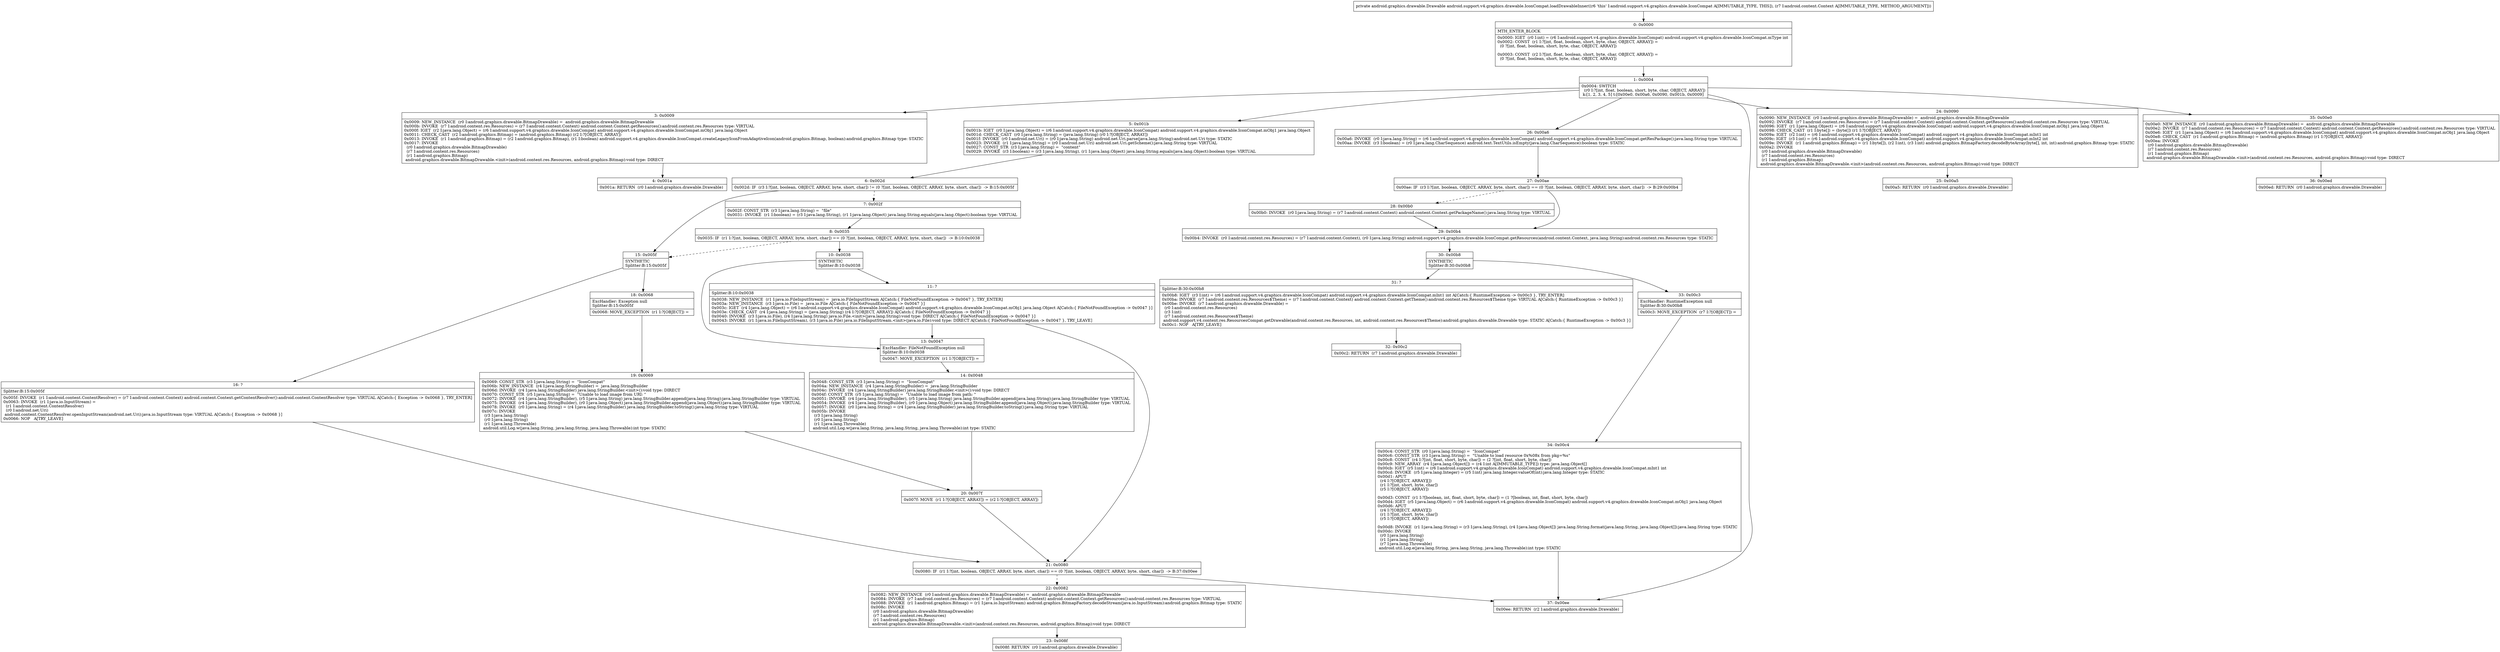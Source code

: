 digraph "CFG forandroid.support.v4.graphics.drawable.IconCompat.loadDrawableInner(Landroid\/content\/Context;)Landroid\/graphics\/drawable\/Drawable;" {
Node_0 [shape=record,label="{0\:\ 0x0000|MTH_ENTER_BLOCK\l|0x0000: IGET  (r0 I:int) = (r6 I:android.support.v4.graphics.drawable.IconCompat) android.support.v4.graphics.drawable.IconCompat.mType int \l0x0002: CONST  (r1 I:?[int, float, boolean, short, byte, char, OBJECT, ARRAY]) = \l  (0 ?[int, float, boolean, short, byte, char, OBJECT, ARRAY])\l \l0x0003: CONST  (r2 I:?[int, float, boolean, short, byte, char, OBJECT, ARRAY]) = \l  (0 ?[int, float, boolean, short, byte, char, OBJECT, ARRAY])\l \l}"];
Node_1 [shape=record,label="{1\:\ 0x0004|0x0004: SWITCH  \l  (r0 I:?[int, float, boolean, short, byte, char, OBJECT, ARRAY])\l k:[1, 2, 3, 4, 5] t:[0x00e0, 0x00a6, 0x0090, 0x001b, 0x0009] \l}"];
Node_3 [shape=record,label="{3\:\ 0x0009|0x0009: NEW_INSTANCE  (r0 I:android.graphics.drawable.BitmapDrawable) =  android.graphics.drawable.BitmapDrawable \l0x000b: INVOKE  (r7 I:android.content.res.Resources) = (r7 I:android.content.Context) android.content.Context.getResources():android.content.res.Resources type: VIRTUAL \l0x000f: IGET  (r2 I:java.lang.Object) = (r6 I:android.support.v4.graphics.drawable.IconCompat) android.support.v4.graphics.drawable.IconCompat.mObj1 java.lang.Object \l0x0011: CHECK_CAST  (r2 I:android.graphics.Bitmap) = (android.graphics.Bitmap) (r2 I:?[OBJECT, ARRAY]) \l0x0013: INVOKE  (r1 I:android.graphics.Bitmap) = (r2 I:android.graphics.Bitmap), (r1 I:boolean) android.support.v4.graphics.drawable.IconCompat.createLegacyIconFromAdaptiveIcon(android.graphics.Bitmap, boolean):android.graphics.Bitmap type: STATIC \l0x0017: INVOKE  \l  (r0 I:android.graphics.drawable.BitmapDrawable)\l  (r7 I:android.content.res.Resources)\l  (r1 I:android.graphics.Bitmap)\l android.graphics.drawable.BitmapDrawable.\<init\>(android.content.res.Resources, android.graphics.Bitmap):void type: DIRECT \l}"];
Node_4 [shape=record,label="{4\:\ 0x001a|0x001a: RETURN  (r0 I:android.graphics.drawable.Drawable) \l}"];
Node_5 [shape=record,label="{5\:\ 0x001b|0x001b: IGET  (r0 I:java.lang.Object) = (r6 I:android.support.v4.graphics.drawable.IconCompat) android.support.v4.graphics.drawable.IconCompat.mObj1 java.lang.Object \l0x001d: CHECK_CAST  (r0 I:java.lang.String) = (java.lang.String) (r0 I:?[OBJECT, ARRAY]) \l0x001f: INVOKE  (r0 I:android.net.Uri) = (r0 I:java.lang.String) android.net.Uri.parse(java.lang.String):android.net.Uri type: STATIC \l0x0023: INVOKE  (r1 I:java.lang.String) = (r0 I:android.net.Uri) android.net.Uri.getScheme():java.lang.String type: VIRTUAL \l0x0027: CONST_STR  (r3 I:java.lang.String) =  \"content\" \l0x0029: INVOKE  (r3 I:boolean) = (r3 I:java.lang.String), (r1 I:java.lang.Object) java.lang.String.equals(java.lang.Object):boolean type: VIRTUAL \l}"];
Node_6 [shape=record,label="{6\:\ 0x002d|0x002d: IF  (r3 I:?[int, boolean, OBJECT, ARRAY, byte, short, char]) != (0 ?[int, boolean, OBJECT, ARRAY, byte, short, char])  \-\> B:15:0x005f \l}"];
Node_7 [shape=record,label="{7\:\ 0x002f|0x002f: CONST_STR  (r3 I:java.lang.String) =  \"file\" \l0x0031: INVOKE  (r1 I:boolean) = (r3 I:java.lang.String), (r1 I:java.lang.Object) java.lang.String.equals(java.lang.Object):boolean type: VIRTUAL \l}"];
Node_8 [shape=record,label="{8\:\ 0x0035|0x0035: IF  (r1 I:?[int, boolean, OBJECT, ARRAY, byte, short, char]) == (0 ?[int, boolean, OBJECT, ARRAY, byte, short, char])  \-\> B:10:0x0038 \l}"];
Node_10 [shape=record,label="{10\:\ 0x0038|SYNTHETIC\lSplitter:B:10:0x0038\l}"];
Node_11 [shape=record,label="{11\:\ ?|Splitter:B:10:0x0038\l|0x0038: NEW_INSTANCE  (r1 I:java.io.FileInputStream) =  java.io.FileInputStream A[Catch:\{ FileNotFoundException \-\> 0x0047 \}, TRY_ENTER]\l0x003a: NEW_INSTANCE  (r3 I:java.io.File) =  java.io.File A[Catch:\{ FileNotFoundException \-\> 0x0047 \}]\l0x003c: IGET  (r4 I:java.lang.Object) = (r6 I:android.support.v4.graphics.drawable.IconCompat) android.support.v4.graphics.drawable.IconCompat.mObj1 java.lang.Object A[Catch:\{ FileNotFoundException \-\> 0x0047 \}]\l0x003e: CHECK_CAST  (r4 I:java.lang.String) = (java.lang.String) (r4 I:?[OBJECT, ARRAY]) A[Catch:\{ FileNotFoundException \-\> 0x0047 \}]\l0x0040: INVOKE  (r3 I:java.io.File), (r4 I:java.lang.String) java.io.File.\<init\>(java.lang.String):void type: DIRECT A[Catch:\{ FileNotFoundException \-\> 0x0047 \}]\l0x0043: INVOKE  (r1 I:java.io.FileInputStream), (r3 I:java.io.File) java.io.FileInputStream.\<init\>(java.io.File):void type: DIRECT A[Catch:\{ FileNotFoundException \-\> 0x0047 \}, TRY_LEAVE]\l}"];
Node_13 [shape=record,label="{13\:\ 0x0047|ExcHandler: FileNotFoundException null\lSplitter:B:10:0x0038\l|0x0047: MOVE_EXCEPTION  (r1 I:?[OBJECT]) =  \l}"];
Node_14 [shape=record,label="{14\:\ 0x0048|0x0048: CONST_STR  (r3 I:java.lang.String) =  \"IconCompat\" \l0x004a: NEW_INSTANCE  (r4 I:java.lang.StringBuilder) =  java.lang.StringBuilder \l0x004c: INVOKE  (r4 I:java.lang.StringBuilder) java.lang.StringBuilder.\<init\>():void type: DIRECT \l0x004f: CONST_STR  (r5 I:java.lang.String) =  \"Unable to load image from path: \" \l0x0051: INVOKE  (r4 I:java.lang.StringBuilder), (r5 I:java.lang.String) java.lang.StringBuilder.append(java.lang.String):java.lang.StringBuilder type: VIRTUAL \l0x0054: INVOKE  (r4 I:java.lang.StringBuilder), (r0 I:java.lang.Object) java.lang.StringBuilder.append(java.lang.Object):java.lang.StringBuilder type: VIRTUAL \l0x0057: INVOKE  (r0 I:java.lang.String) = (r4 I:java.lang.StringBuilder) java.lang.StringBuilder.toString():java.lang.String type: VIRTUAL \l0x005b: INVOKE  \l  (r3 I:java.lang.String)\l  (r0 I:java.lang.String)\l  (r1 I:java.lang.Throwable)\l android.util.Log.w(java.lang.String, java.lang.String, java.lang.Throwable):int type: STATIC \l}"];
Node_15 [shape=record,label="{15\:\ 0x005f|SYNTHETIC\lSplitter:B:15:0x005f\l}"];
Node_16 [shape=record,label="{16\:\ ?|Splitter:B:15:0x005f\l|0x005f: INVOKE  (r1 I:android.content.ContentResolver) = (r7 I:android.content.Context) android.content.Context.getContentResolver():android.content.ContentResolver type: VIRTUAL A[Catch:\{ Exception \-\> 0x0068 \}, TRY_ENTER]\l0x0063: INVOKE  (r1 I:java.io.InputStream) = \l  (r1 I:android.content.ContentResolver)\l  (r0 I:android.net.Uri)\l android.content.ContentResolver.openInputStream(android.net.Uri):java.io.InputStream type: VIRTUAL A[Catch:\{ Exception \-\> 0x0068 \}]\l0x0066: NOP   A[TRY_LEAVE]\l}"];
Node_18 [shape=record,label="{18\:\ 0x0068|ExcHandler: Exception null\lSplitter:B:15:0x005f\l|0x0068: MOVE_EXCEPTION  (r1 I:?[OBJECT]) =  \l}"];
Node_19 [shape=record,label="{19\:\ 0x0069|0x0069: CONST_STR  (r3 I:java.lang.String) =  \"IconCompat\" \l0x006b: NEW_INSTANCE  (r4 I:java.lang.StringBuilder) =  java.lang.StringBuilder \l0x006d: INVOKE  (r4 I:java.lang.StringBuilder) java.lang.StringBuilder.\<init\>():void type: DIRECT \l0x0070: CONST_STR  (r5 I:java.lang.String) =  \"Unable to load image from URI: \" \l0x0072: INVOKE  (r4 I:java.lang.StringBuilder), (r5 I:java.lang.String) java.lang.StringBuilder.append(java.lang.String):java.lang.StringBuilder type: VIRTUAL \l0x0075: INVOKE  (r4 I:java.lang.StringBuilder), (r0 I:java.lang.Object) java.lang.StringBuilder.append(java.lang.Object):java.lang.StringBuilder type: VIRTUAL \l0x0078: INVOKE  (r0 I:java.lang.String) = (r4 I:java.lang.StringBuilder) java.lang.StringBuilder.toString():java.lang.String type: VIRTUAL \l0x007c: INVOKE  \l  (r3 I:java.lang.String)\l  (r0 I:java.lang.String)\l  (r1 I:java.lang.Throwable)\l android.util.Log.w(java.lang.String, java.lang.String, java.lang.Throwable):int type: STATIC \l}"];
Node_20 [shape=record,label="{20\:\ 0x007f|0x007f: MOVE  (r1 I:?[OBJECT, ARRAY]) = (r2 I:?[OBJECT, ARRAY]) \l}"];
Node_21 [shape=record,label="{21\:\ 0x0080|0x0080: IF  (r1 I:?[int, boolean, OBJECT, ARRAY, byte, short, char]) == (0 ?[int, boolean, OBJECT, ARRAY, byte, short, char])  \-\> B:37:0x00ee \l}"];
Node_22 [shape=record,label="{22\:\ 0x0082|0x0082: NEW_INSTANCE  (r0 I:android.graphics.drawable.BitmapDrawable) =  android.graphics.drawable.BitmapDrawable \l0x0084: INVOKE  (r7 I:android.content.res.Resources) = (r7 I:android.content.Context) android.content.Context.getResources():android.content.res.Resources type: VIRTUAL \l0x0088: INVOKE  (r1 I:android.graphics.Bitmap) = (r1 I:java.io.InputStream) android.graphics.BitmapFactory.decodeStream(java.io.InputStream):android.graphics.Bitmap type: STATIC \l0x008c: INVOKE  \l  (r0 I:android.graphics.drawable.BitmapDrawable)\l  (r7 I:android.content.res.Resources)\l  (r1 I:android.graphics.Bitmap)\l android.graphics.drawable.BitmapDrawable.\<init\>(android.content.res.Resources, android.graphics.Bitmap):void type: DIRECT \l}"];
Node_23 [shape=record,label="{23\:\ 0x008f|0x008f: RETURN  (r0 I:android.graphics.drawable.Drawable) \l}"];
Node_24 [shape=record,label="{24\:\ 0x0090|0x0090: NEW_INSTANCE  (r0 I:android.graphics.drawable.BitmapDrawable) =  android.graphics.drawable.BitmapDrawable \l0x0092: INVOKE  (r7 I:android.content.res.Resources) = (r7 I:android.content.Context) android.content.Context.getResources():android.content.res.Resources type: VIRTUAL \l0x0096: IGET  (r1 I:java.lang.Object) = (r6 I:android.support.v4.graphics.drawable.IconCompat) android.support.v4.graphics.drawable.IconCompat.mObj1 java.lang.Object \l0x0098: CHECK_CAST  (r1 I:byte[]) = (byte[]) (r1 I:?[OBJECT, ARRAY]) \l0x009a: IGET  (r2 I:int) = (r6 I:android.support.v4.graphics.drawable.IconCompat) android.support.v4.graphics.drawable.IconCompat.mInt1 int \l0x009c: IGET  (r3 I:int) = (r6 I:android.support.v4.graphics.drawable.IconCompat) android.support.v4.graphics.drawable.IconCompat.mInt2 int \l0x009e: INVOKE  (r1 I:android.graphics.Bitmap) = (r1 I:byte[]), (r2 I:int), (r3 I:int) android.graphics.BitmapFactory.decodeByteArray(byte[], int, int):android.graphics.Bitmap type: STATIC \l0x00a2: INVOKE  \l  (r0 I:android.graphics.drawable.BitmapDrawable)\l  (r7 I:android.content.res.Resources)\l  (r1 I:android.graphics.Bitmap)\l android.graphics.drawable.BitmapDrawable.\<init\>(android.content.res.Resources, android.graphics.Bitmap):void type: DIRECT \l}"];
Node_25 [shape=record,label="{25\:\ 0x00a5|0x00a5: RETURN  (r0 I:android.graphics.drawable.Drawable) \l}"];
Node_26 [shape=record,label="{26\:\ 0x00a6|0x00a6: INVOKE  (r0 I:java.lang.String) = (r6 I:android.support.v4.graphics.drawable.IconCompat) android.support.v4.graphics.drawable.IconCompat.getResPackage():java.lang.String type: VIRTUAL \l0x00aa: INVOKE  (r3 I:boolean) = (r0 I:java.lang.CharSequence) android.text.TextUtils.isEmpty(java.lang.CharSequence):boolean type: STATIC \l}"];
Node_27 [shape=record,label="{27\:\ 0x00ae|0x00ae: IF  (r3 I:?[int, boolean, OBJECT, ARRAY, byte, short, char]) == (0 ?[int, boolean, OBJECT, ARRAY, byte, short, char])  \-\> B:29:0x00b4 \l}"];
Node_28 [shape=record,label="{28\:\ 0x00b0|0x00b0: INVOKE  (r0 I:java.lang.String) = (r7 I:android.content.Context) android.content.Context.getPackageName():java.lang.String type: VIRTUAL \l}"];
Node_29 [shape=record,label="{29\:\ 0x00b4|0x00b4: INVOKE  (r0 I:android.content.res.Resources) = (r7 I:android.content.Context), (r0 I:java.lang.String) android.support.v4.graphics.drawable.IconCompat.getResources(android.content.Context, java.lang.String):android.content.res.Resources type: STATIC \l}"];
Node_30 [shape=record,label="{30\:\ 0x00b8|SYNTHETIC\lSplitter:B:30:0x00b8\l}"];
Node_31 [shape=record,label="{31\:\ ?|Splitter:B:30:0x00b8\l|0x00b8: IGET  (r3 I:int) = (r6 I:android.support.v4.graphics.drawable.IconCompat) android.support.v4.graphics.drawable.IconCompat.mInt1 int A[Catch:\{ RuntimeException \-\> 0x00c3 \}, TRY_ENTER]\l0x00ba: INVOKE  (r7 I:android.content.res.Resources$Theme) = (r7 I:android.content.Context) android.content.Context.getTheme():android.content.res.Resources$Theme type: VIRTUAL A[Catch:\{ RuntimeException \-\> 0x00c3 \}]\l0x00be: INVOKE  (r7 I:android.graphics.drawable.Drawable) = \l  (r0 I:android.content.res.Resources)\l  (r3 I:int)\l  (r7 I:android.content.res.Resources$Theme)\l android.support.v4.content.res.ResourcesCompat.getDrawable(android.content.res.Resources, int, android.content.res.Resources$Theme):android.graphics.drawable.Drawable type: STATIC A[Catch:\{ RuntimeException \-\> 0x00c3 \}]\l0x00c1: NOP   A[TRY_LEAVE]\l}"];
Node_32 [shape=record,label="{32\:\ 0x00c2|0x00c2: RETURN  (r7 I:android.graphics.drawable.Drawable) \l}"];
Node_33 [shape=record,label="{33\:\ 0x00c3|ExcHandler: RuntimeException null\lSplitter:B:30:0x00b8\l|0x00c3: MOVE_EXCEPTION  (r7 I:?[OBJECT]) =  \l}"];
Node_34 [shape=record,label="{34\:\ 0x00c4|0x00c4: CONST_STR  (r0 I:java.lang.String) =  \"IconCompat\" \l0x00c6: CONST_STR  (r3 I:java.lang.String) =  \"Unable to load resource 0x%08x from pkg=%s\" \l0x00c8: CONST  (r4 I:?[int, float, short, byte, char]) = (2 ?[int, float, short, byte, char]) \l0x00c9: NEW_ARRAY  (r4 I:java.lang.Object[]) = (r4 I:int A[IMMUTABLE_TYPE]) type: java.lang.Object[] \l0x00cb: IGET  (r5 I:int) = (r6 I:android.support.v4.graphics.drawable.IconCompat) android.support.v4.graphics.drawable.IconCompat.mInt1 int \l0x00cd: INVOKE  (r5 I:java.lang.Integer) = (r5 I:int) java.lang.Integer.valueOf(int):java.lang.Integer type: STATIC \l0x00d1: APUT  \l  (r4 I:?[OBJECT, ARRAY][])\l  (r1 I:?[int, short, byte, char])\l  (r5 I:?[OBJECT, ARRAY])\l \l0x00d3: CONST  (r1 I:?[boolean, int, float, short, byte, char]) = (1 ?[boolean, int, float, short, byte, char]) \l0x00d4: IGET  (r5 I:java.lang.Object) = (r6 I:android.support.v4.graphics.drawable.IconCompat) android.support.v4.graphics.drawable.IconCompat.mObj1 java.lang.Object \l0x00d6: APUT  \l  (r4 I:?[OBJECT, ARRAY][])\l  (r1 I:?[int, short, byte, char])\l  (r5 I:?[OBJECT, ARRAY])\l \l0x00d8: INVOKE  (r1 I:java.lang.String) = (r3 I:java.lang.String), (r4 I:java.lang.Object[]) java.lang.String.format(java.lang.String, java.lang.Object[]):java.lang.String type: STATIC \l0x00dc: INVOKE  \l  (r0 I:java.lang.String)\l  (r1 I:java.lang.String)\l  (r7 I:java.lang.Throwable)\l android.util.Log.e(java.lang.String, java.lang.String, java.lang.Throwable):int type: STATIC \l}"];
Node_35 [shape=record,label="{35\:\ 0x00e0|0x00e0: NEW_INSTANCE  (r0 I:android.graphics.drawable.BitmapDrawable) =  android.graphics.drawable.BitmapDrawable \l0x00e2: INVOKE  (r7 I:android.content.res.Resources) = (r7 I:android.content.Context) android.content.Context.getResources():android.content.res.Resources type: VIRTUAL \l0x00e6: IGET  (r1 I:java.lang.Object) = (r6 I:android.support.v4.graphics.drawable.IconCompat) android.support.v4.graphics.drawable.IconCompat.mObj1 java.lang.Object \l0x00e8: CHECK_CAST  (r1 I:android.graphics.Bitmap) = (android.graphics.Bitmap) (r1 I:?[OBJECT, ARRAY]) \l0x00ea: INVOKE  \l  (r0 I:android.graphics.drawable.BitmapDrawable)\l  (r7 I:android.content.res.Resources)\l  (r1 I:android.graphics.Bitmap)\l android.graphics.drawable.BitmapDrawable.\<init\>(android.content.res.Resources, android.graphics.Bitmap):void type: DIRECT \l}"];
Node_36 [shape=record,label="{36\:\ 0x00ed|0x00ed: RETURN  (r0 I:android.graphics.drawable.Drawable) \l}"];
Node_37 [shape=record,label="{37\:\ 0x00ee|0x00ee: RETURN  (r2 I:android.graphics.drawable.Drawable) \l}"];
MethodNode[shape=record,label="{private android.graphics.drawable.Drawable android.support.v4.graphics.drawable.IconCompat.loadDrawableInner((r6 'this' I:android.support.v4.graphics.drawable.IconCompat A[IMMUTABLE_TYPE, THIS]), (r7 I:android.content.Context A[IMMUTABLE_TYPE, METHOD_ARGUMENT])) }"];
MethodNode -> Node_0;
Node_0 -> Node_1;
Node_1 -> Node_3;
Node_1 -> Node_5;
Node_1 -> Node_24;
Node_1 -> Node_26;
Node_1 -> Node_35;
Node_1 -> Node_37;
Node_3 -> Node_4;
Node_5 -> Node_6;
Node_6 -> Node_7[style=dashed];
Node_6 -> Node_15;
Node_7 -> Node_8;
Node_8 -> Node_10;
Node_8 -> Node_15[style=dashed];
Node_10 -> Node_11;
Node_10 -> Node_13;
Node_11 -> Node_13;
Node_11 -> Node_21;
Node_13 -> Node_14;
Node_14 -> Node_20;
Node_15 -> Node_16;
Node_15 -> Node_18;
Node_16 -> Node_21;
Node_18 -> Node_19;
Node_19 -> Node_20;
Node_20 -> Node_21;
Node_21 -> Node_22[style=dashed];
Node_21 -> Node_37;
Node_22 -> Node_23;
Node_24 -> Node_25;
Node_26 -> Node_27;
Node_27 -> Node_28[style=dashed];
Node_27 -> Node_29;
Node_28 -> Node_29;
Node_29 -> Node_30;
Node_30 -> Node_31;
Node_30 -> Node_33;
Node_31 -> Node_32;
Node_33 -> Node_34;
Node_34 -> Node_37;
Node_35 -> Node_36;
}

